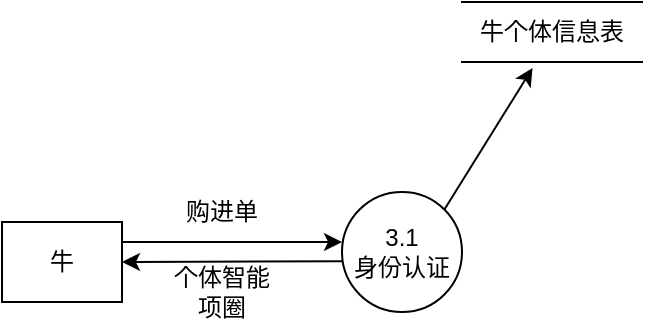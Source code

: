<mxfile version="15.7.0" type="github">
  <diagram id="PhO16UAb1bBxQCCEMA57" name="Page-1">
    <mxGraphModel dx="689" dy="367" grid="1" gridSize="10" guides="1" tooltips="1" connect="1" arrows="1" fold="1" page="1" pageScale="1" pageWidth="900" pageHeight="1600" math="0" shadow="0">
      <root>
        <mxCell id="0" />
        <mxCell id="1" parent="0" />
        <mxCell id="wGLRBGFEHYjUbP7ZM2yr-5" value="牛个体信息表" style="shape=partialRectangle;whiteSpace=wrap;html=1;left=0;right=0;fillColor=none;" parent="1" vertex="1">
          <mxGeometry x="350" y="60" width="90" height="30" as="geometry" />
        </mxCell>
        <mxCell id="A-y7OaiIlYvrfuH1-HBK-1" value="牛" style="rounded=0;whiteSpace=wrap;html=1;" vertex="1" parent="1">
          <mxGeometry x="120" y="170" width="60" height="40" as="geometry" />
        </mxCell>
        <mxCell id="A-y7OaiIlYvrfuH1-HBK-2" value="3.1&lt;br&gt;身份认证" style="ellipse;whiteSpace=wrap;html=1;aspect=fixed;" vertex="1" parent="1">
          <mxGeometry x="290" y="155" width="60" height="60" as="geometry" />
        </mxCell>
        <mxCell id="A-y7OaiIlYvrfuH1-HBK-3" value="" style="endArrow=classic;html=1;rounded=0;" edge="1" parent="1">
          <mxGeometry width="50" height="50" relative="1" as="geometry">
            <mxPoint x="180" y="180" as="sourcePoint" />
            <mxPoint x="290" y="180" as="targetPoint" />
          </mxGeometry>
        </mxCell>
        <mxCell id="A-y7OaiIlYvrfuH1-HBK-4" value="购进单" style="text;html=1;strokeColor=none;fillColor=none;align=center;verticalAlign=middle;whiteSpace=wrap;rounded=0;" vertex="1" parent="1">
          <mxGeometry x="200" y="150" width="60" height="30" as="geometry" />
        </mxCell>
        <mxCell id="A-y7OaiIlYvrfuH1-HBK-6" value="" style="endArrow=classic;html=1;rounded=0;entryX=1;entryY=0.5;entryDx=0;entryDy=0;" edge="1" parent="1" target="A-y7OaiIlYvrfuH1-HBK-1">
          <mxGeometry width="50" height="50" relative="1" as="geometry">
            <mxPoint x="290" y="189.58" as="sourcePoint" />
            <mxPoint x="190" y="189.58" as="targetPoint" />
            <Array as="points" />
          </mxGeometry>
        </mxCell>
        <mxCell id="A-y7OaiIlYvrfuH1-HBK-7" value="个体智能项圈" style="text;html=1;strokeColor=none;fillColor=none;align=center;verticalAlign=middle;whiteSpace=wrap;rounded=0;" vertex="1" parent="1">
          <mxGeometry x="200" y="190" width="60" height="30" as="geometry" />
        </mxCell>
        <mxCell id="A-y7OaiIlYvrfuH1-HBK-11" value="" style="endArrow=classic;html=1;rounded=0;exitX=1;exitY=0;exitDx=0;exitDy=0;entryX=0.392;entryY=1.098;entryDx=0;entryDy=0;entryPerimeter=0;" edge="1" parent="1" source="A-y7OaiIlYvrfuH1-HBK-2" target="wGLRBGFEHYjUbP7ZM2yr-5">
          <mxGeometry width="50" height="50" relative="1" as="geometry">
            <mxPoint x="320" y="170" as="sourcePoint" />
            <mxPoint x="420" y="120" as="targetPoint" />
            <Array as="points" />
          </mxGeometry>
        </mxCell>
      </root>
    </mxGraphModel>
  </diagram>
</mxfile>
